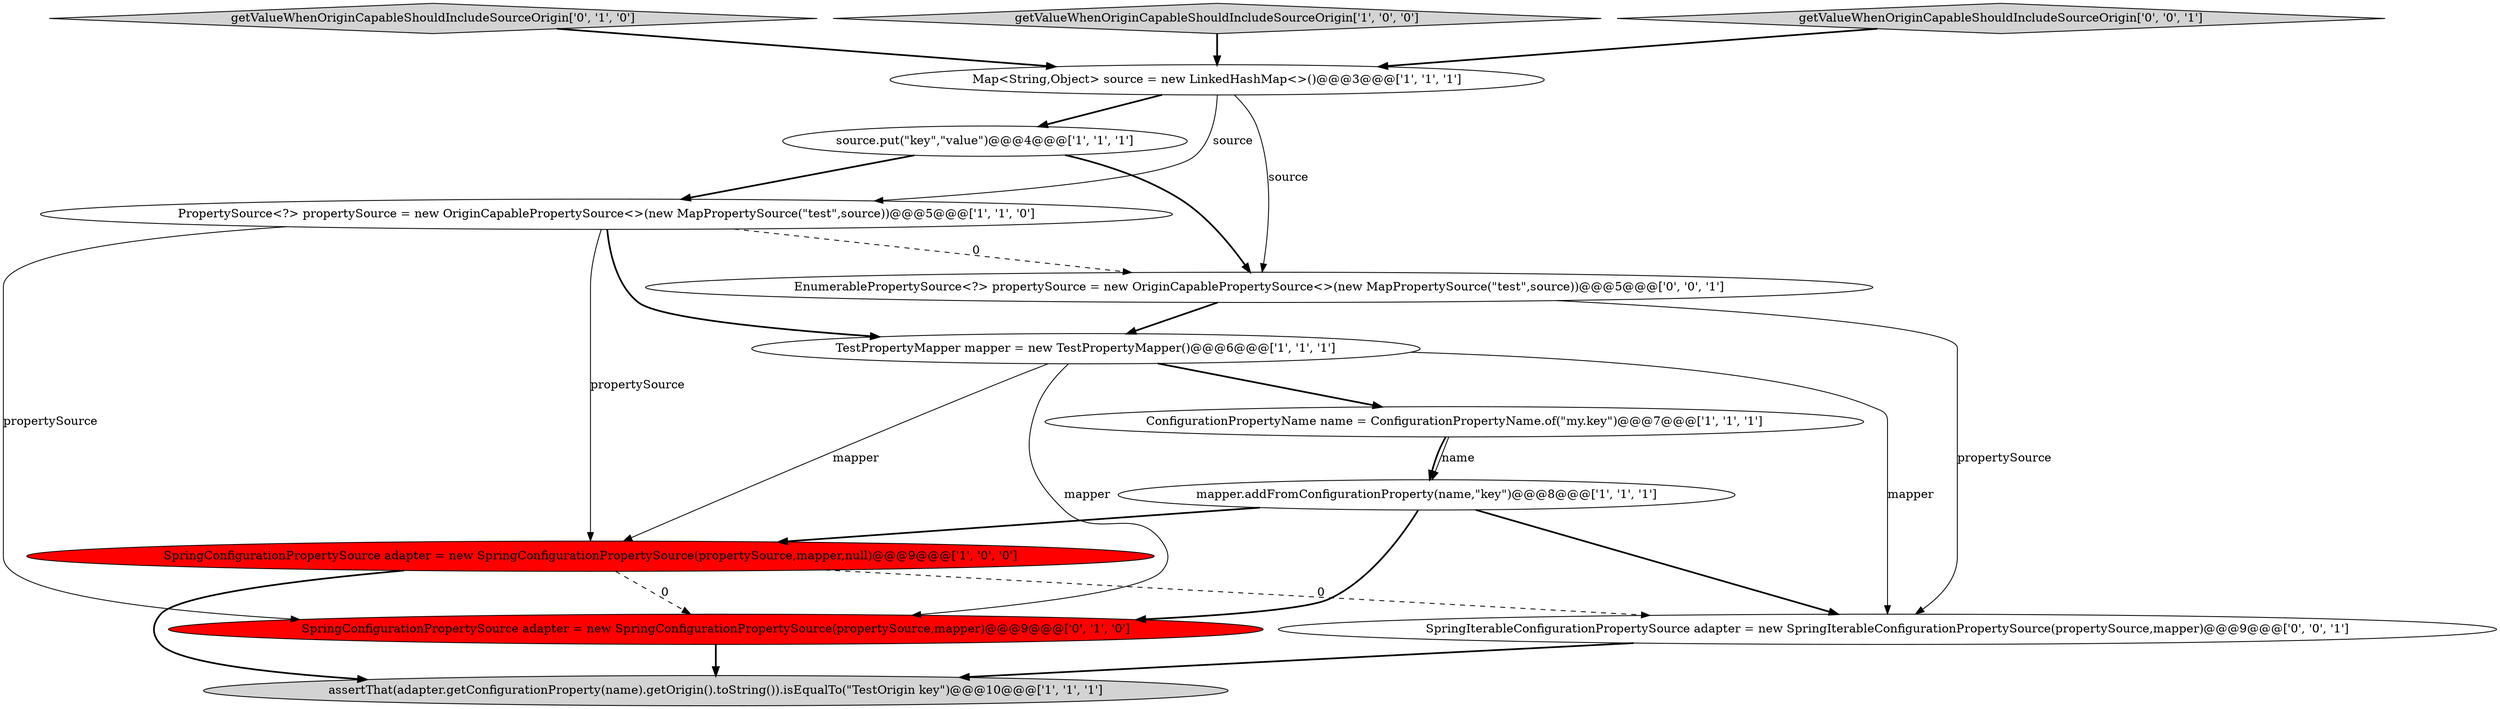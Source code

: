 digraph {
1 [style = filled, label = "ConfigurationPropertyName name = ConfigurationPropertyName.of(\"my.key\")@@@7@@@['1', '1', '1']", fillcolor = white, shape = ellipse image = "AAA0AAABBB1BBB"];
5 [style = filled, label = "TestPropertyMapper mapper = new TestPropertyMapper()@@@6@@@['1', '1', '1']", fillcolor = white, shape = ellipse image = "AAA0AAABBB1BBB"];
6 [style = filled, label = "SpringConfigurationPropertySource adapter = new SpringConfigurationPropertySource(propertySource,mapper,null)@@@9@@@['1', '0', '0']", fillcolor = red, shape = ellipse image = "AAA1AAABBB1BBB"];
8 [style = filled, label = "mapper.addFromConfigurationProperty(name,\"key\")@@@8@@@['1', '1', '1']", fillcolor = white, shape = ellipse image = "AAA0AAABBB1BBB"];
12 [style = filled, label = "EnumerablePropertySource<?> propertySource = new OriginCapablePropertySource<>(new MapPropertySource(\"test\",source))@@@5@@@['0', '0', '1']", fillcolor = white, shape = ellipse image = "AAA0AAABBB3BBB"];
9 [style = filled, label = "getValueWhenOriginCapableShouldIncludeSourceOrigin['0', '1', '0']", fillcolor = lightgray, shape = diamond image = "AAA0AAABBB2BBB"];
0 [style = filled, label = "getValueWhenOriginCapableShouldIncludeSourceOrigin['1', '0', '0']", fillcolor = lightgray, shape = diamond image = "AAA0AAABBB1BBB"];
11 [style = filled, label = "SpringIterableConfigurationPropertySource adapter = new SpringIterableConfigurationPropertySource(propertySource,mapper)@@@9@@@['0', '0', '1']", fillcolor = white, shape = ellipse image = "AAA0AAABBB3BBB"];
13 [style = filled, label = "getValueWhenOriginCapableShouldIncludeSourceOrigin['0', '0', '1']", fillcolor = lightgray, shape = diamond image = "AAA0AAABBB3BBB"];
10 [style = filled, label = "SpringConfigurationPropertySource adapter = new SpringConfigurationPropertySource(propertySource,mapper)@@@9@@@['0', '1', '0']", fillcolor = red, shape = ellipse image = "AAA1AAABBB2BBB"];
3 [style = filled, label = "assertThat(adapter.getConfigurationProperty(name).getOrigin().toString()).isEqualTo(\"TestOrigin key\")@@@10@@@['1', '1', '1']", fillcolor = lightgray, shape = ellipse image = "AAA0AAABBB1BBB"];
2 [style = filled, label = "source.put(\"key\",\"value\")@@@4@@@['1', '1', '1']", fillcolor = white, shape = ellipse image = "AAA0AAABBB1BBB"];
4 [style = filled, label = "Map<String,Object> source = new LinkedHashMap<>()@@@3@@@['1', '1', '1']", fillcolor = white, shape = ellipse image = "AAA0AAABBB1BBB"];
7 [style = filled, label = "PropertySource<?> propertySource = new OriginCapablePropertySource<>(new MapPropertySource(\"test\",source))@@@5@@@['1', '1', '0']", fillcolor = white, shape = ellipse image = "AAA0AAABBB1BBB"];
6->3 [style = bold, label=""];
8->10 [style = bold, label=""];
1->8 [style = bold, label=""];
12->5 [style = bold, label=""];
4->7 [style = solid, label="source"];
7->10 [style = solid, label="propertySource"];
9->4 [style = bold, label=""];
4->12 [style = solid, label="source"];
6->11 [style = dashed, label="0"];
5->11 [style = solid, label="mapper"];
10->3 [style = bold, label=""];
7->6 [style = solid, label="propertySource"];
8->6 [style = bold, label=""];
4->2 [style = bold, label=""];
1->8 [style = solid, label="name"];
2->12 [style = bold, label=""];
6->10 [style = dashed, label="0"];
5->1 [style = bold, label=""];
7->5 [style = bold, label=""];
11->3 [style = bold, label=""];
0->4 [style = bold, label=""];
5->10 [style = solid, label="mapper"];
12->11 [style = solid, label="propertySource"];
7->12 [style = dashed, label="0"];
2->7 [style = bold, label=""];
8->11 [style = bold, label=""];
5->6 [style = solid, label="mapper"];
13->4 [style = bold, label=""];
}
